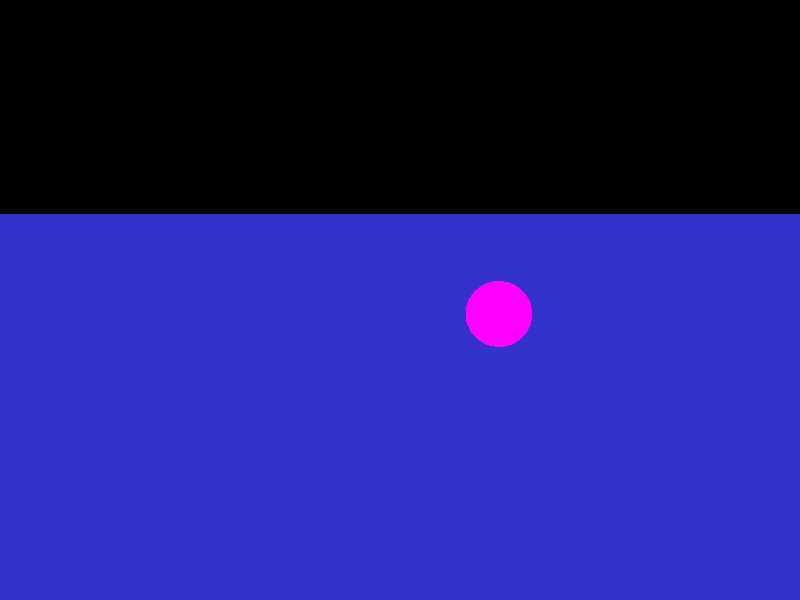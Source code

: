 // cs174, assignment 1 sample file (RIGHT HANDED)

camera {
  location  <0, 2, 14>
  up        <0,  1,  0>
  right     <1.33333, 0, 0>
  look_at   <0, 0, 0>
}


light_source {<-100, 100, 100> color rgb <1.5, 1.5, 1.5>}
light_source {<100, 100, 100> color rgb <0.3, 0.4, 0.5>}

sphere { <-3, -1, -4>, 1
  pigment { color rgb <1.0, 0.0, 1.0>}
  finish {ambient 0.2 diffuse 0.4 specular 0.5 roughness 0.05}
  translate <0, 0, 0>
}

plane {<0, 1, 0>, -4
      pigment {color rgb <0.2, 0.2, 0.8>}
      finish {ambient 0.4 diffuse 0.8}
}